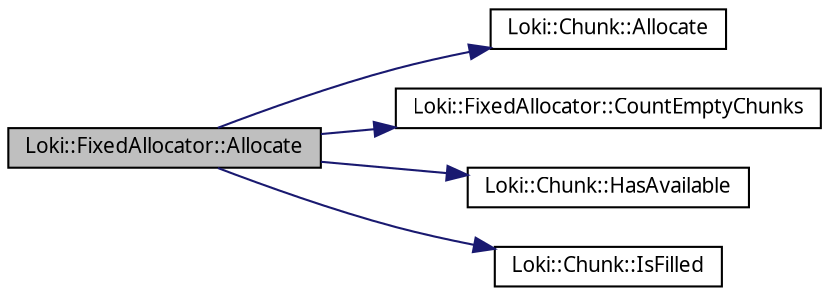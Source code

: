 digraph G
{
  bgcolor="transparent";
  edge [fontname="FreeSans.ttf",fontsize=10,labelfontname="FreeSans.ttf",labelfontsize=10];
  node [fontname="FreeSans.ttf",fontsize=10,shape=record];
  rankdir=LR;
  Node1 [label="Loki::FixedAllocator::Allocate",height=0.2,width=0.4,color="black", fillcolor="grey75", style="filled" fontcolor="black"];
  Node1 -> Node2 [color="midnightblue",fontsize=10,style="solid",fontname="FreeSans.ttf"];
  Node2 [label="Loki::Chunk::Allocate",height=0.2,width=0.4,color="black",URL="$a00042.html#c3cbcf98897008278a7616c152565810"];
  Node1 -> Node3 [color="midnightblue",fontsize=10,style="solid",fontname="FreeSans.ttf"];
  Node3 [label="Loki::FixedAllocator::CountEmptyChunks",height=0.2,width=0.4,color="black",URL="$a00133.html#8b7b41cf6221c157face00dac8eeeac2"];
  Node1 -> Node4 [color="midnightblue",fontsize=10,style="solid",fontname="FreeSans.ttf"];
  Node4 [label="Loki::Chunk::HasAvailable",height=0.2,width=0.4,color="black",URL="$a00042.html#0874a711145788bd8c5265a9de2a4aac"];
  Node1 -> Node5 [color="midnightblue",fontsize=10,style="solid",fontname="FreeSans.ttf"];
  Node5 [label="Loki::Chunk::IsFilled",height=0.2,width=0.4,color="black",URL="$a00042.html#2f8a4435f74aa530108782be730991dc"];
}
